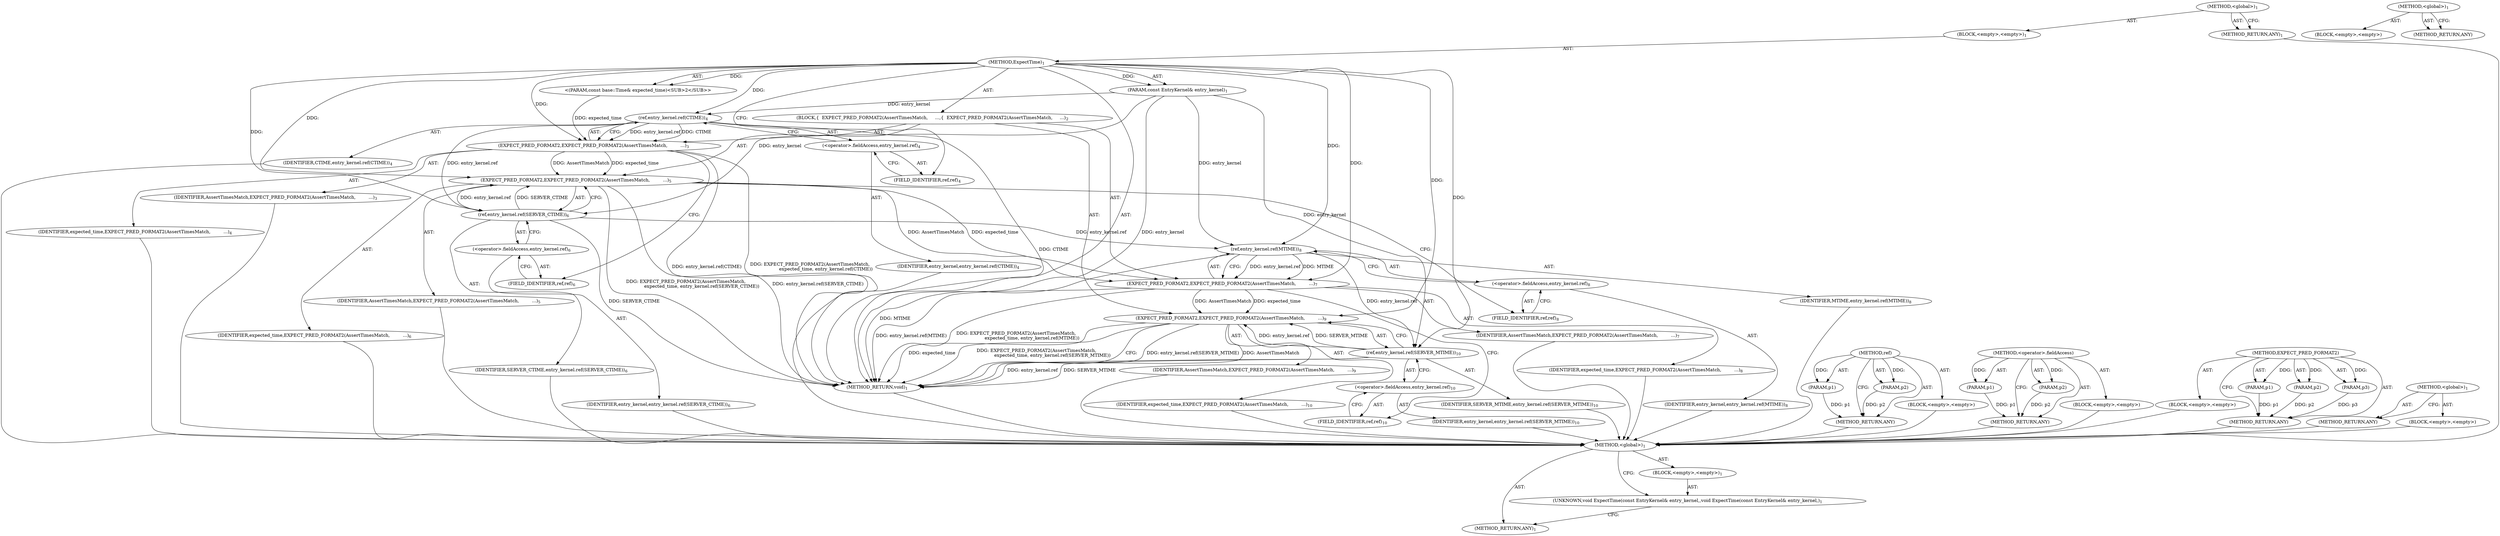 digraph "&lt;global&gt;" {
vulnerable_6 [label=<(METHOD,&lt;global&gt;)<SUB>1</SUB>>];
vulnerable_7 [label=<(BLOCK,&lt;empty&gt;,&lt;empty&gt;)<SUB>1</SUB>>];
vulnerable_8 [label=<(METHOD,ExpectTime)<SUB>1</SUB>>];
vulnerable_9 [label=<(PARAM,const EntryKernel&amp; entry_kernel)<SUB>1</SUB>>];
vulnerable_10 [label="<(PARAM,const base::Time&amp; expected_time)<SUB>2</SUB>>"];
vulnerable_11 [label=<(BLOCK,{
  EXPECT_PRED_FORMAT2(AssertTimesMatch,
     ...,{
  EXPECT_PRED_FORMAT2(AssertTimesMatch,
     ...)<SUB>2</SUB>>];
vulnerable_12 [label=<(EXPECT_PRED_FORMAT2,EXPECT_PRED_FORMAT2(AssertTimesMatch,
         ...)<SUB>3</SUB>>];
vulnerable_13 [label=<(IDENTIFIER,AssertTimesMatch,EXPECT_PRED_FORMAT2(AssertTimesMatch,
         ...)<SUB>3</SUB>>];
vulnerable_14 [label=<(IDENTIFIER,expected_time,EXPECT_PRED_FORMAT2(AssertTimesMatch,
         ...)<SUB>4</SUB>>];
vulnerable_15 [label=<(ref,entry_kernel.ref(CTIME))<SUB>4</SUB>>];
vulnerable_16 [label=<(&lt;operator&gt;.fieldAccess,entry_kernel.ref)<SUB>4</SUB>>];
vulnerable_17 [label=<(IDENTIFIER,entry_kernel,entry_kernel.ref(CTIME))<SUB>4</SUB>>];
vulnerable_18 [label=<(FIELD_IDENTIFIER,ref,ref)<SUB>4</SUB>>];
vulnerable_19 [label=<(IDENTIFIER,CTIME,entry_kernel.ref(CTIME))<SUB>4</SUB>>];
vulnerable_20 [label=<(EXPECT_PRED_FORMAT2,EXPECT_PRED_FORMAT2(AssertTimesMatch,
         ...)<SUB>5</SUB>>];
vulnerable_21 [label=<(IDENTIFIER,AssertTimesMatch,EXPECT_PRED_FORMAT2(AssertTimesMatch,
         ...)<SUB>5</SUB>>];
vulnerable_22 [label=<(IDENTIFIER,expected_time,EXPECT_PRED_FORMAT2(AssertTimesMatch,
         ...)<SUB>6</SUB>>];
vulnerable_23 [label=<(ref,entry_kernel.ref(SERVER_CTIME))<SUB>6</SUB>>];
vulnerable_24 [label=<(&lt;operator&gt;.fieldAccess,entry_kernel.ref)<SUB>6</SUB>>];
vulnerable_25 [label=<(IDENTIFIER,entry_kernel,entry_kernel.ref(SERVER_CTIME))<SUB>6</SUB>>];
vulnerable_26 [label=<(FIELD_IDENTIFIER,ref,ref)<SUB>6</SUB>>];
vulnerable_27 [label=<(IDENTIFIER,SERVER_CTIME,entry_kernel.ref(SERVER_CTIME))<SUB>6</SUB>>];
vulnerable_28 [label=<(EXPECT_PRED_FORMAT2,EXPECT_PRED_FORMAT2(AssertTimesMatch,
         ...)<SUB>7</SUB>>];
vulnerable_29 [label=<(IDENTIFIER,AssertTimesMatch,EXPECT_PRED_FORMAT2(AssertTimesMatch,
         ...)<SUB>7</SUB>>];
vulnerable_30 [label=<(IDENTIFIER,expected_time,EXPECT_PRED_FORMAT2(AssertTimesMatch,
         ...)<SUB>8</SUB>>];
vulnerable_31 [label=<(ref,entry_kernel.ref(MTIME))<SUB>8</SUB>>];
vulnerable_32 [label=<(&lt;operator&gt;.fieldAccess,entry_kernel.ref)<SUB>8</SUB>>];
vulnerable_33 [label=<(IDENTIFIER,entry_kernel,entry_kernel.ref(MTIME))<SUB>8</SUB>>];
vulnerable_34 [label=<(FIELD_IDENTIFIER,ref,ref)<SUB>8</SUB>>];
vulnerable_35 [label=<(IDENTIFIER,MTIME,entry_kernel.ref(MTIME))<SUB>8</SUB>>];
vulnerable_36 [label=<(EXPECT_PRED_FORMAT2,EXPECT_PRED_FORMAT2(AssertTimesMatch,
         ...)<SUB>9</SUB>>];
vulnerable_37 [label=<(IDENTIFIER,AssertTimesMatch,EXPECT_PRED_FORMAT2(AssertTimesMatch,
         ...)<SUB>9</SUB>>];
vulnerable_38 [label=<(IDENTIFIER,expected_time,EXPECT_PRED_FORMAT2(AssertTimesMatch,
         ...)<SUB>10</SUB>>];
vulnerable_39 [label=<(ref,entry_kernel.ref(SERVER_MTIME))<SUB>10</SUB>>];
vulnerable_40 [label=<(&lt;operator&gt;.fieldAccess,entry_kernel.ref)<SUB>10</SUB>>];
vulnerable_41 [label=<(IDENTIFIER,entry_kernel,entry_kernel.ref(SERVER_MTIME))<SUB>10</SUB>>];
vulnerable_42 [label=<(FIELD_IDENTIFIER,ref,ref)<SUB>10</SUB>>];
vulnerable_43 [label=<(IDENTIFIER,SERVER_MTIME,entry_kernel.ref(SERVER_MTIME))<SUB>10</SUB>>];
vulnerable_44 [label=<(METHOD_RETURN,void)<SUB>1</SUB>>];
vulnerable_46 [label=<(METHOD_RETURN,ANY)<SUB>1</SUB>>];
vulnerable_69 [label=<(METHOD,ref)>];
vulnerable_70 [label=<(PARAM,p1)>];
vulnerable_71 [label=<(PARAM,p2)>];
vulnerable_72 [label=<(BLOCK,&lt;empty&gt;,&lt;empty&gt;)>];
vulnerable_73 [label=<(METHOD_RETURN,ANY)>];
vulnerable_74 [label=<(METHOD,&lt;operator&gt;.fieldAccess)>];
vulnerable_75 [label=<(PARAM,p1)>];
vulnerable_76 [label=<(PARAM,p2)>];
vulnerable_77 [label=<(BLOCK,&lt;empty&gt;,&lt;empty&gt;)>];
vulnerable_78 [label=<(METHOD_RETURN,ANY)>];
vulnerable_63 [label=<(METHOD,EXPECT_PRED_FORMAT2)>];
vulnerable_64 [label=<(PARAM,p1)>];
vulnerable_65 [label=<(PARAM,p2)>];
vulnerable_66 [label=<(PARAM,p3)>];
vulnerable_67 [label=<(BLOCK,&lt;empty&gt;,&lt;empty&gt;)>];
vulnerable_68 [label=<(METHOD_RETURN,ANY)>];
vulnerable_57 [label=<(METHOD,&lt;global&gt;)<SUB>1</SUB>>];
vulnerable_58 [label=<(BLOCK,&lt;empty&gt;,&lt;empty&gt;)>];
vulnerable_59 [label=<(METHOD_RETURN,ANY)>];
fixed_6 [label=<(METHOD,&lt;global&gt;)<SUB>1</SUB>>];
fixed_7 [label=<(BLOCK,&lt;empty&gt;,&lt;empty&gt;)<SUB>1</SUB>>];
fixed_8 [label=<(UNKNOWN,void ExpectTime(const EntryKernel&amp; entry_kernel,,void ExpectTime(const EntryKernel&amp; entry_kernel,)<SUB>1</SUB>>];
fixed_9 [label=<(METHOD_RETURN,ANY)<SUB>1</SUB>>];
fixed_14 [label=<(METHOD,&lt;global&gt;)<SUB>1</SUB>>];
fixed_15 [label=<(BLOCK,&lt;empty&gt;,&lt;empty&gt;)>];
fixed_16 [label=<(METHOD_RETURN,ANY)>];
vulnerable_6 -> vulnerable_7  [key=0, label="AST: "];
vulnerable_6 -> vulnerable_46  [key=0, label="AST: "];
vulnerable_6 -> vulnerable_46  [key=1, label="CFG: "];
vulnerable_7 -> vulnerable_8  [key=0, label="AST: "];
vulnerable_8 -> vulnerable_9  [key=0, label="AST: "];
vulnerable_8 -> vulnerable_9  [key=1, label="DDG: "];
vulnerable_8 -> vulnerable_10  [key=0, label="AST: "];
vulnerable_8 -> vulnerable_10  [key=1, label="DDG: "];
vulnerable_8 -> vulnerable_11  [key=0, label="AST: "];
vulnerable_8 -> vulnerable_44  [key=0, label="AST: "];
vulnerable_8 -> vulnerable_18  [key=0, label="CFG: "];
vulnerable_8 -> vulnerable_12  [key=0, label="DDG: "];
vulnerable_8 -> vulnerable_20  [key=0, label="DDG: "];
vulnerable_8 -> vulnerable_28  [key=0, label="DDG: "];
vulnerable_8 -> vulnerable_36  [key=0, label="DDG: "];
vulnerable_8 -> vulnerable_15  [key=0, label="DDG: "];
vulnerable_8 -> vulnerable_23  [key=0, label="DDG: "];
vulnerable_8 -> vulnerable_31  [key=0, label="DDG: "];
vulnerable_8 -> vulnerable_39  [key=0, label="DDG: "];
vulnerable_9 -> vulnerable_44  [key=0, label="DDG: entry_kernel"];
vulnerable_9 -> vulnerable_15  [key=0, label="DDG: entry_kernel"];
vulnerable_9 -> vulnerable_23  [key=0, label="DDG: entry_kernel"];
vulnerable_9 -> vulnerable_31  [key=0, label="DDG: entry_kernel"];
vulnerable_9 -> vulnerable_39  [key=0, label="DDG: entry_kernel"];
vulnerable_10 -> vulnerable_12  [key=0, label="DDG: expected_time"];
vulnerable_11 -> vulnerable_12  [key=0, label="AST: "];
vulnerable_11 -> vulnerable_20  [key=0, label="AST: "];
vulnerable_11 -> vulnerable_28  [key=0, label="AST: "];
vulnerable_11 -> vulnerable_36  [key=0, label="AST: "];
vulnerable_12 -> vulnerable_13  [key=0, label="AST: "];
vulnerable_12 -> vulnerable_14  [key=0, label="AST: "];
vulnerable_12 -> vulnerable_15  [key=0, label="AST: "];
vulnerable_12 -> vulnerable_26  [key=0, label="CFG: "];
vulnerable_12 -> vulnerable_44  [key=0, label="DDG: entry_kernel.ref(CTIME)"];
vulnerable_12 -> vulnerable_44  [key=1, label="DDG: EXPECT_PRED_FORMAT2(AssertTimesMatch,
                      expected_time, entry_kernel.ref(CTIME))"];
vulnerable_12 -> vulnerable_20  [key=0, label="DDG: AssertTimesMatch"];
vulnerable_12 -> vulnerable_20  [key=1, label="DDG: expected_time"];
vulnerable_13 -> fixed_6  [key=0];
vulnerable_14 -> fixed_6  [key=0];
vulnerable_15 -> vulnerable_16  [key=0, label="AST: "];
vulnerable_15 -> vulnerable_19  [key=0, label="AST: "];
vulnerable_15 -> vulnerable_12  [key=0, label="CFG: "];
vulnerable_15 -> vulnerable_12  [key=1, label="DDG: entry_kernel.ref"];
vulnerable_15 -> vulnerable_12  [key=2, label="DDG: CTIME"];
vulnerable_15 -> vulnerable_44  [key=0, label="DDG: CTIME"];
vulnerable_15 -> vulnerable_23  [key=0, label="DDG: entry_kernel.ref"];
vulnerable_16 -> vulnerable_17  [key=0, label="AST: "];
vulnerable_16 -> vulnerable_18  [key=0, label="AST: "];
vulnerable_16 -> vulnerable_15  [key=0, label="CFG: "];
vulnerable_17 -> fixed_6  [key=0];
vulnerable_18 -> vulnerable_16  [key=0, label="CFG: "];
vulnerable_19 -> fixed_6  [key=0];
vulnerable_20 -> vulnerable_21  [key=0, label="AST: "];
vulnerable_20 -> vulnerable_22  [key=0, label="AST: "];
vulnerable_20 -> vulnerable_23  [key=0, label="AST: "];
vulnerable_20 -> vulnerable_34  [key=0, label="CFG: "];
vulnerable_20 -> vulnerable_44  [key=0, label="DDG: entry_kernel.ref(SERVER_CTIME)"];
vulnerable_20 -> vulnerable_44  [key=1, label="DDG: EXPECT_PRED_FORMAT2(AssertTimesMatch,
                      expected_time, entry_kernel.ref(SERVER_CTIME))"];
vulnerable_20 -> vulnerable_28  [key=0, label="DDG: AssertTimesMatch"];
vulnerable_20 -> vulnerable_28  [key=1, label="DDG: expected_time"];
vulnerable_21 -> fixed_6  [key=0];
vulnerable_22 -> fixed_6  [key=0];
vulnerable_23 -> vulnerable_24  [key=0, label="AST: "];
vulnerable_23 -> vulnerable_27  [key=0, label="AST: "];
vulnerable_23 -> vulnerable_20  [key=0, label="CFG: "];
vulnerable_23 -> vulnerable_20  [key=1, label="DDG: entry_kernel.ref"];
vulnerable_23 -> vulnerable_20  [key=2, label="DDG: SERVER_CTIME"];
vulnerable_23 -> vulnerable_44  [key=0, label="DDG: SERVER_CTIME"];
vulnerable_23 -> vulnerable_31  [key=0, label="DDG: entry_kernel.ref"];
vulnerable_24 -> vulnerable_25  [key=0, label="AST: "];
vulnerable_24 -> vulnerable_26  [key=0, label="AST: "];
vulnerable_24 -> vulnerable_23  [key=0, label="CFG: "];
vulnerable_25 -> fixed_6  [key=0];
vulnerable_26 -> vulnerable_24  [key=0, label="CFG: "];
vulnerable_27 -> fixed_6  [key=0];
vulnerable_28 -> vulnerable_29  [key=0, label="AST: "];
vulnerable_28 -> vulnerable_30  [key=0, label="AST: "];
vulnerable_28 -> vulnerable_31  [key=0, label="AST: "];
vulnerable_28 -> vulnerable_42  [key=0, label="CFG: "];
vulnerable_28 -> vulnerable_44  [key=0, label="DDG: entry_kernel.ref(MTIME)"];
vulnerable_28 -> vulnerable_44  [key=1, label="DDG: EXPECT_PRED_FORMAT2(AssertTimesMatch,
                      expected_time, entry_kernel.ref(MTIME))"];
vulnerable_28 -> vulnerable_36  [key=0, label="DDG: AssertTimesMatch"];
vulnerable_28 -> vulnerable_36  [key=1, label="DDG: expected_time"];
vulnerable_29 -> fixed_6  [key=0];
vulnerable_30 -> fixed_6  [key=0];
vulnerable_31 -> vulnerable_32  [key=0, label="AST: "];
vulnerable_31 -> vulnerable_35  [key=0, label="AST: "];
vulnerable_31 -> vulnerable_28  [key=0, label="CFG: "];
vulnerable_31 -> vulnerable_28  [key=1, label="DDG: entry_kernel.ref"];
vulnerable_31 -> vulnerable_28  [key=2, label="DDG: MTIME"];
vulnerable_31 -> vulnerable_44  [key=0, label="DDG: MTIME"];
vulnerable_31 -> vulnerable_39  [key=0, label="DDG: entry_kernel.ref"];
vulnerable_32 -> vulnerable_33  [key=0, label="AST: "];
vulnerable_32 -> vulnerable_34  [key=0, label="AST: "];
vulnerable_32 -> vulnerable_31  [key=0, label="CFG: "];
vulnerable_33 -> fixed_6  [key=0];
vulnerable_34 -> vulnerable_32  [key=0, label="CFG: "];
vulnerable_35 -> fixed_6  [key=0];
vulnerable_36 -> vulnerable_37  [key=0, label="AST: "];
vulnerable_36 -> vulnerable_38  [key=0, label="AST: "];
vulnerable_36 -> vulnerable_39  [key=0, label="AST: "];
vulnerable_36 -> vulnerable_44  [key=0, label="CFG: "];
vulnerable_36 -> vulnerable_44  [key=1, label="DDG: AssertTimesMatch"];
vulnerable_36 -> vulnerable_44  [key=2, label="DDG: expected_time"];
vulnerable_36 -> vulnerable_44  [key=3, label="DDG: entry_kernel.ref(SERVER_MTIME)"];
vulnerable_36 -> vulnerable_44  [key=4, label="DDG: EXPECT_PRED_FORMAT2(AssertTimesMatch,
                      expected_time, entry_kernel.ref(SERVER_MTIME))"];
vulnerable_37 -> fixed_6  [key=0];
vulnerable_38 -> fixed_6  [key=0];
vulnerable_39 -> vulnerable_40  [key=0, label="AST: "];
vulnerable_39 -> vulnerable_43  [key=0, label="AST: "];
vulnerable_39 -> vulnerable_36  [key=0, label="CFG: "];
vulnerable_39 -> vulnerable_36  [key=1, label="DDG: entry_kernel.ref"];
vulnerable_39 -> vulnerable_36  [key=2, label="DDG: SERVER_MTIME"];
vulnerable_39 -> vulnerable_44  [key=0, label="DDG: entry_kernel.ref"];
vulnerable_39 -> vulnerable_44  [key=1, label="DDG: SERVER_MTIME"];
vulnerable_40 -> vulnerable_41  [key=0, label="AST: "];
vulnerable_40 -> vulnerable_42  [key=0, label="AST: "];
vulnerable_40 -> vulnerable_39  [key=0, label="CFG: "];
vulnerable_41 -> fixed_6  [key=0];
vulnerable_42 -> vulnerable_40  [key=0, label="CFG: "];
vulnerable_43 -> fixed_6  [key=0];
vulnerable_44 -> fixed_6  [key=0];
vulnerable_46 -> fixed_6  [key=0];
vulnerable_69 -> vulnerable_70  [key=0, label="AST: "];
vulnerable_69 -> vulnerable_70  [key=1, label="DDG: "];
vulnerable_69 -> vulnerable_72  [key=0, label="AST: "];
vulnerable_69 -> vulnerable_71  [key=0, label="AST: "];
vulnerable_69 -> vulnerable_71  [key=1, label="DDG: "];
vulnerable_69 -> vulnerable_73  [key=0, label="AST: "];
vulnerable_69 -> vulnerable_73  [key=1, label="CFG: "];
vulnerable_70 -> vulnerable_73  [key=0, label="DDG: p1"];
vulnerable_71 -> vulnerable_73  [key=0, label="DDG: p2"];
vulnerable_72 -> fixed_6  [key=0];
vulnerable_73 -> fixed_6  [key=0];
vulnerable_74 -> vulnerable_75  [key=0, label="AST: "];
vulnerable_74 -> vulnerable_75  [key=1, label="DDG: "];
vulnerable_74 -> vulnerable_77  [key=0, label="AST: "];
vulnerable_74 -> vulnerable_76  [key=0, label="AST: "];
vulnerable_74 -> vulnerable_76  [key=1, label="DDG: "];
vulnerable_74 -> vulnerable_78  [key=0, label="AST: "];
vulnerable_74 -> vulnerable_78  [key=1, label="CFG: "];
vulnerable_75 -> vulnerable_78  [key=0, label="DDG: p1"];
vulnerable_76 -> vulnerable_78  [key=0, label="DDG: p2"];
vulnerable_77 -> fixed_6  [key=0];
vulnerable_78 -> fixed_6  [key=0];
vulnerable_63 -> vulnerable_64  [key=0, label="AST: "];
vulnerable_63 -> vulnerable_64  [key=1, label="DDG: "];
vulnerable_63 -> vulnerable_67  [key=0, label="AST: "];
vulnerable_63 -> vulnerable_65  [key=0, label="AST: "];
vulnerable_63 -> vulnerable_65  [key=1, label="DDG: "];
vulnerable_63 -> vulnerable_68  [key=0, label="AST: "];
vulnerable_63 -> vulnerable_68  [key=1, label="CFG: "];
vulnerable_63 -> vulnerable_66  [key=0, label="AST: "];
vulnerable_63 -> vulnerable_66  [key=1, label="DDG: "];
vulnerable_64 -> vulnerable_68  [key=0, label="DDG: p1"];
vulnerable_65 -> vulnerable_68  [key=0, label="DDG: p2"];
vulnerable_66 -> vulnerable_68  [key=0, label="DDG: p3"];
vulnerable_67 -> fixed_6  [key=0];
vulnerable_68 -> fixed_6  [key=0];
vulnerable_57 -> vulnerable_58  [key=0, label="AST: "];
vulnerable_57 -> vulnerable_59  [key=0, label="AST: "];
vulnerable_57 -> vulnerable_59  [key=1, label="CFG: "];
vulnerable_58 -> fixed_6  [key=0];
vulnerable_59 -> fixed_6  [key=0];
fixed_6 -> fixed_7  [key=0, label="AST: "];
fixed_6 -> fixed_9  [key=0, label="AST: "];
fixed_6 -> fixed_8  [key=0, label="CFG: "];
fixed_7 -> fixed_8  [key=0, label="AST: "];
fixed_8 -> fixed_9  [key=0, label="CFG: "];
fixed_14 -> fixed_15  [key=0, label="AST: "];
fixed_14 -> fixed_16  [key=0, label="AST: "];
fixed_14 -> fixed_16  [key=1, label="CFG: "];
}
